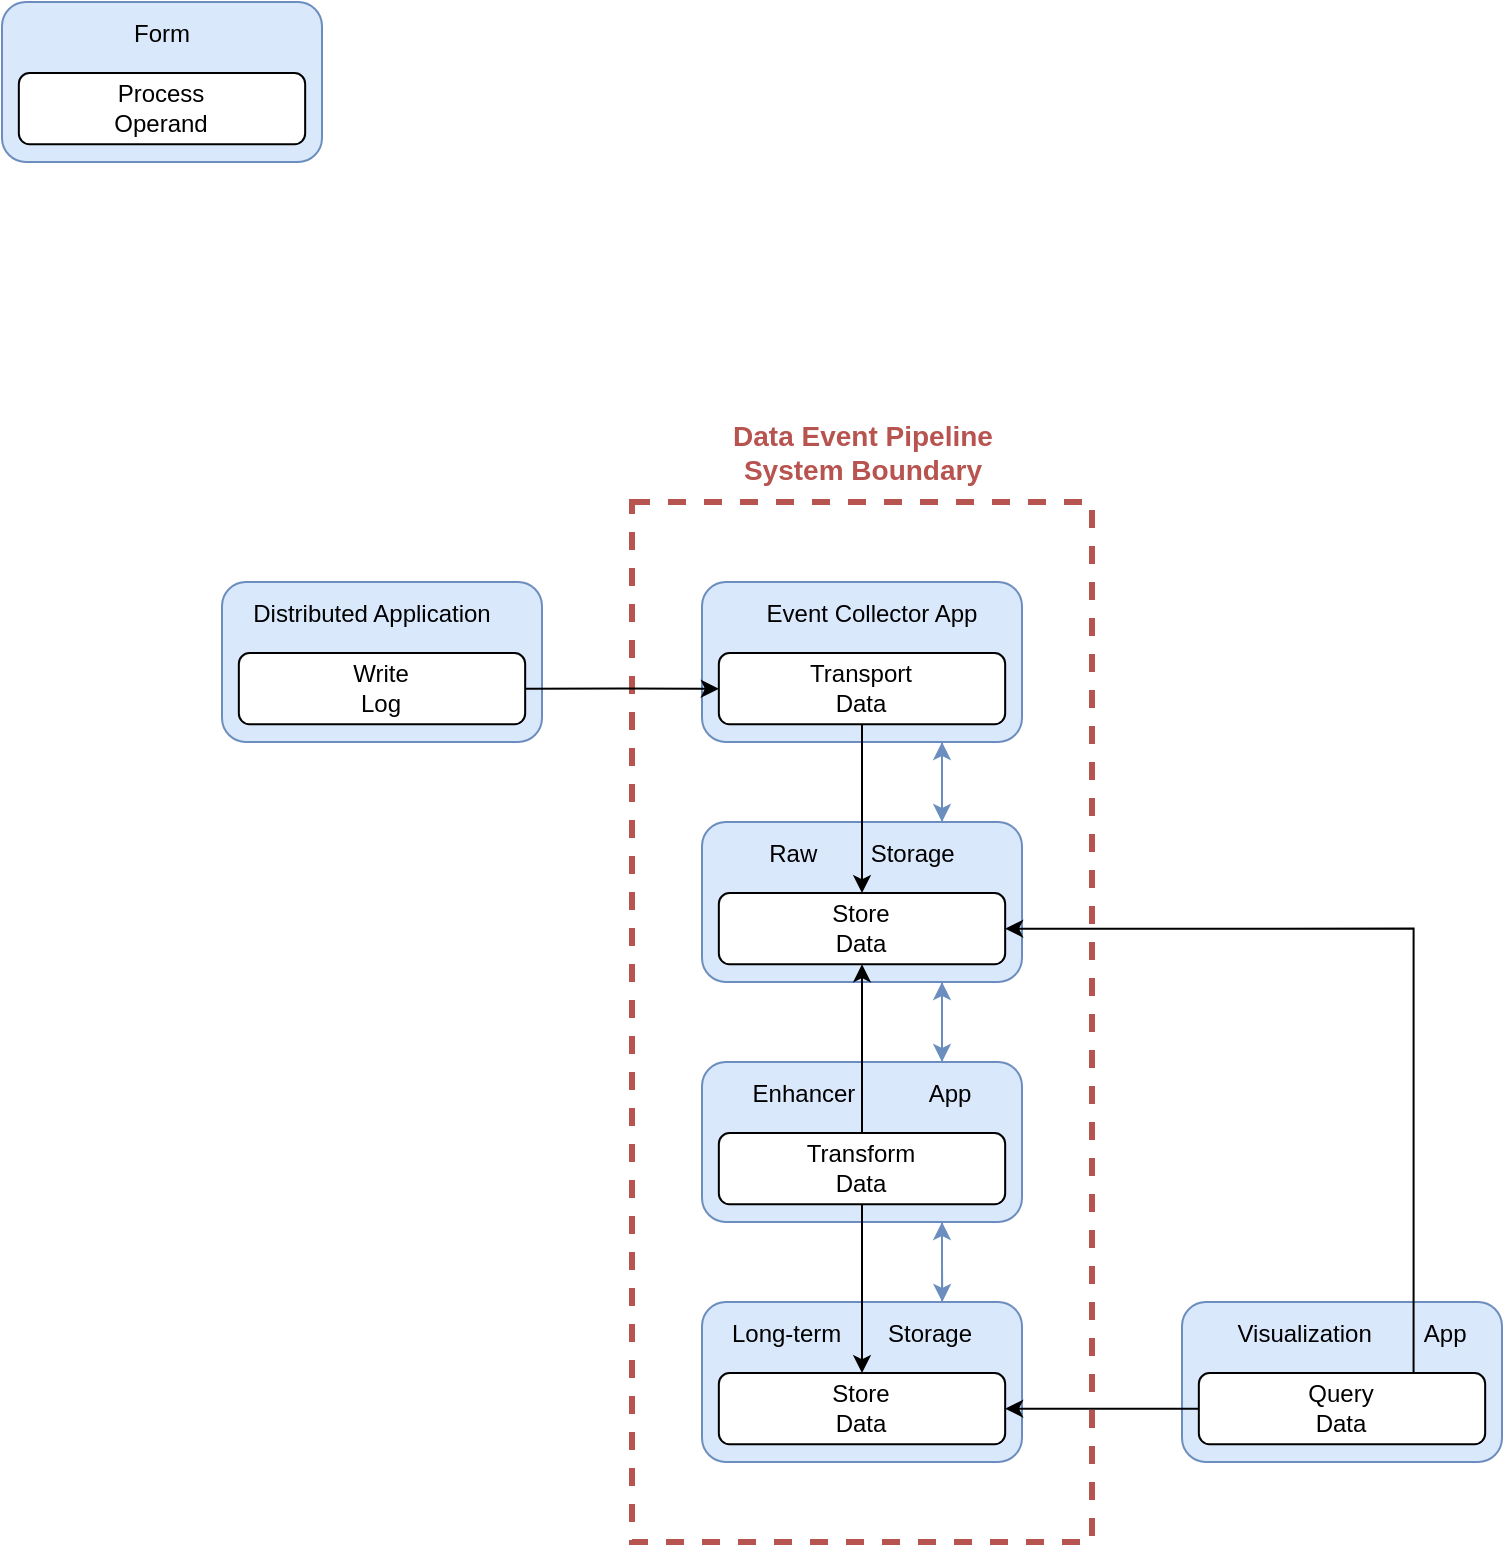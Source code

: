 <mxfile version="16.5.5" type="device"><diagram id="LeaRA74rIcBc0RQF3wQF" name="Page-1"><mxGraphModel dx="1457" dy="1501" grid="1" gridSize="10" guides="1" tooltips="1" connect="1" arrows="1" fold="1" page="1" pageScale="1" pageWidth="827" pageHeight="1169" math="0" shadow="0"><root><mxCell id="0"/><mxCell id="1" parent="0"/><mxCell id="NK9VLNp5R2KmzAtnoc89-41" value="" style="rounded=0;whiteSpace=wrap;html=1;fillColor=none;strokeColor=#B85450;dashed=1;strokeWidth=3;" parent="1" vertex="1"><mxGeometry x="245" y="160" width="230" height="520" as="geometry"/></mxCell><mxCell id="NK9VLNp5R2KmzAtnoc89-10" value="" style="group" parent="1" vertex="1" connectable="0"><mxGeometry x="-70" y="-90" width="160" height="80" as="geometry"/></mxCell><mxCell id="NK9VLNp5R2KmzAtnoc89-1" value="" style="rounded=1;whiteSpace=wrap;html=1;fillColor=#dae8fc;strokeColor=#6c8ebf;" parent="NK9VLNp5R2KmzAtnoc89-10" vertex="1"><mxGeometry width="160" height="80" as="geometry"/></mxCell><mxCell id="NK9VLNp5R2KmzAtnoc89-2" value="" style="rounded=1;whiteSpace=wrap;html=1;" parent="NK9VLNp5R2KmzAtnoc89-10" vertex="1"><mxGeometry x="8.421" y="35.556" width="143.158" height="35.556" as="geometry"/></mxCell><mxCell id="NK9VLNp5R2KmzAtnoc89-3" value="Form" style="text;html=1;strokeColor=none;fillColor=none;align=center;verticalAlign=middle;whiteSpace=wrap;rounded=0;" parent="NK9VLNp5R2KmzAtnoc89-10" vertex="1"><mxGeometry y="2.667" width="160" height="26.667" as="geometry"/></mxCell><mxCell id="NK9VLNp5R2KmzAtnoc89-4" value="Process&lt;br&gt;Operand" style="text;html=1;strokeColor=none;fillColor=none;align=center;verticalAlign=middle;whiteSpace=wrap;rounded=0;" parent="NK9VLNp5R2KmzAtnoc89-10" vertex="1"><mxGeometry x="8.421" y="35.556" width="143.158" height="35.556" as="geometry"/></mxCell><mxCell id="NK9VLNp5R2KmzAtnoc89-11" value="" style="group" parent="1" vertex="1" connectable="0"><mxGeometry x="40" y="200" width="160" height="80" as="geometry"/></mxCell><mxCell id="NK9VLNp5R2KmzAtnoc89-12" value="" style="rounded=1;whiteSpace=wrap;html=1;fillColor=#dae8fc;strokeColor=#6c8ebf;" parent="NK9VLNp5R2KmzAtnoc89-11" vertex="1"><mxGeometry width="160" height="80" as="geometry"/></mxCell><mxCell id="NK9VLNp5R2KmzAtnoc89-13" value="" style="rounded=1;whiteSpace=wrap;html=1;" parent="NK9VLNp5R2KmzAtnoc89-11" vertex="1"><mxGeometry x="8.421" y="35.556" width="143.158" height="35.556" as="geometry"/></mxCell><mxCell id="NK9VLNp5R2KmzAtnoc89-14" value="Distributed Application" style="text;html=1;strokeColor=none;fillColor=none;align=center;verticalAlign=middle;whiteSpace=wrap;rounded=0;" parent="NK9VLNp5R2KmzAtnoc89-11" vertex="1"><mxGeometry y="2.67" width="150" height="26.67" as="geometry"/></mxCell><mxCell id="NK9VLNp5R2KmzAtnoc89-15" value="Write&lt;br&gt;Log" style="text;html=1;strokeColor=none;fillColor=none;align=center;verticalAlign=middle;whiteSpace=wrap;rounded=0;" parent="NK9VLNp5R2KmzAtnoc89-11" vertex="1"><mxGeometry x="8.421" y="35.556" width="143.158" height="35.556" as="geometry"/></mxCell><mxCell id="NK9VLNp5R2KmzAtnoc89-16" value="" style="group" parent="1" vertex="1" connectable="0"><mxGeometry x="280" y="200" width="160" height="80" as="geometry"/></mxCell><mxCell id="NK9VLNp5R2KmzAtnoc89-17" value="" style="rounded=1;whiteSpace=wrap;html=1;fillColor=#dae8fc;strokeColor=#6c8ebf;" parent="NK9VLNp5R2KmzAtnoc89-16" vertex="1"><mxGeometry width="160" height="80" as="geometry"/></mxCell><mxCell id="NK9VLNp5R2KmzAtnoc89-18" value="" style="rounded=1;whiteSpace=wrap;html=1;" parent="NK9VLNp5R2KmzAtnoc89-16" vertex="1"><mxGeometry x="8.421" y="35.556" width="143.158" height="35.556" as="geometry"/></mxCell><mxCell id="NK9VLNp5R2KmzAtnoc89-19" value="Event Collector App" style="text;html=1;strokeColor=none;fillColor=none;align=center;verticalAlign=middle;whiteSpace=wrap;rounded=0;" parent="NK9VLNp5R2KmzAtnoc89-16" vertex="1"><mxGeometry x="10" y="2.67" width="150" height="26.67" as="geometry"/></mxCell><mxCell id="NK9VLNp5R2KmzAtnoc89-20" value="Transport&lt;br&gt;Data" style="text;html=1;strokeColor=none;fillColor=none;align=center;verticalAlign=middle;whiteSpace=wrap;rounded=0;" parent="NK9VLNp5R2KmzAtnoc89-16" vertex="1"><mxGeometry x="8.421" y="35.556" width="143.158" height="35.556" as="geometry"/></mxCell><mxCell id="NK9VLNp5R2KmzAtnoc89-21" value="" style="group" parent="1" vertex="1" connectable="0"><mxGeometry x="280" y="320" width="160" height="80" as="geometry"/></mxCell><mxCell id="NK9VLNp5R2KmzAtnoc89-22" value="" style="rounded=1;whiteSpace=wrap;html=1;fillColor=#dae8fc;strokeColor=#6c8ebf;" parent="NK9VLNp5R2KmzAtnoc89-21" vertex="1"><mxGeometry width="160" height="80" as="geometry"/></mxCell><mxCell id="NK9VLNp5R2KmzAtnoc89-23" value="" style="rounded=1;whiteSpace=wrap;html=1;" parent="NK9VLNp5R2KmzAtnoc89-21" vertex="1"><mxGeometry x="8.421" y="35.556" width="143.158" height="35.556" as="geometry"/></mxCell><mxCell id="NK9VLNp5R2KmzAtnoc89-24" value="Raw&amp;nbsp; &amp;nbsp; &amp;nbsp; &amp;nbsp; Storage" style="text;html=1;strokeColor=none;fillColor=none;align=center;verticalAlign=middle;whiteSpace=wrap;rounded=0;" parent="NK9VLNp5R2KmzAtnoc89-21" vertex="1"><mxGeometry y="2.667" width="160" height="26.667" as="geometry"/></mxCell><mxCell id="NK9VLNp5R2KmzAtnoc89-25" value="Store&lt;br&gt;Data" style="text;html=1;strokeColor=none;fillColor=none;align=center;verticalAlign=middle;whiteSpace=wrap;rounded=0;" parent="NK9VLNp5R2KmzAtnoc89-21" vertex="1"><mxGeometry x="8.421" y="35.556" width="143.158" height="35.556" as="geometry"/></mxCell><mxCell id="NK9VLNp5R2KmzAtnoc89-31" value="" style="group" parent="1" vertex="1" connectable="0"><mxGeometry x="280" y="560" width="160" height="80" as="geometry"/></mxCell><mxCell id="NK9VLNp5R2KmzAtnoc89-32" value="" style="rounded=1;whiteSpace=wrap;html=1;fillColor=#dae8fc;strokeColor=#6c8ebf;" parent="NK9VLNp5R2KmzAtnoc89-31" vertex="1"><mxGeometry width="160" height="80" as="geometry"/></mxCell><mxCell id="NK9VLNp5R2KmzAtnoc89-33" value="" style="rounded=1;whiteSpace=wrap;html=1;" parent="NK9VLNp5R2KmzAtnoc89-31" vertex="1"><mxGeometry x="8.421" y="35.556" width="143.158" height="35.556" as="geometry"/></mxCell><mxCell id="NK9VLNp5R2KmzAtnoc89-34" value="Long-term&amp;nbsp; &amp;nbsp; &amp;nbsp; &amp;nbsp;Storage" style="text;html=1;strokeColor=none;fillColor=none;align=center;verticalAlign=middle;whiteSpace=wrap;rounded=0;" parent="NK9VLNp5R2KmzAtnoc89-31" vertex="1"><mxGeometry y="2.67" width="150" height="26.67" as="geometry"/></mxCell><mxCell id="NK9VLNp5R2KmzAtnoc89-35" value="Store&lt;br&gt;Data" style="text;html=1;strokeColor=none;fillColor=none;align=center;verticalAlign=middle;whiteSpace=wrap;rounded=0;" parent="NK9VLNp5R2KmzAtnoc89-31" vertex="1"><mxGeometry x="8.421" y="35.556" width="143.158" height="35.556" as="geometry"/></mxCell><mxCell id="NK9VLNp5R2KmzAtnoc89-36" value="" style="group" parent="1" vertex="1" connectable="0"><mxGeometry x="520" y="560" width="160" height="80" as="geometry"/></mxCell><mxCell id="NK9VLNp5R2KmzAtnoc89-37" value="" style="rounded=1;whiteSpace=wrap;html=1;fillColor=#dae8fc;strokeColor=#6c8ebf;" parent="NK9VLNp5R2KmzAtnoc89-36" vertex="1"><mxGeometry width="160" height="80" as="geometry"/></mxCell><mxCell id="NK9VLNp5R2KmzAtnoc89-38" value="" style="rounded=1;whiteSpace=wrap;html=1;" parent="NK9VLNp5R2KmzAtnoc89-36" vertex="1"><mxGeometry x="8.421" y="35.556" width="143.158" height="35.556" as="geometry"/></mxCell><mxCell id="NK9VLNp5R2KmzAtnoc89-39" value="Visualization&amp;nbsp; &amp;nbsp; &amp;nbsp; &amp;nbsp; App" style="text;html=1;strokeColor=none;fillColor=none;align=center;verticalAlign=middle;whiteSpace=wrap;rounded=0;" parent="NK9VLNp5R2KmzAtnoc89-36" vertex="1"><mxGeometry x="10" y="2.67" width="150" height="26.67" as="geometry"/></mxCell><mxCell id="NK9VLNp5R2KmzAtnoc89-40" value="Query&lt;br&gt;Data" style="text;html=1;strokeColor=none;fillColor=none;align=center;verticalAlign=middle;whiteSpace=wrap;rounded=0;" parent="NK9VLNp5R2KmzAtnoc89-36" vertex="1"><mxGeometry x="8.421" y="35.556" width="143.158" height="35.556" as="geometry"/></mxCell><mxCell id="NK9VLNp5R2KmzAtnoc89-42" value="Data Event Pipeline&lt;br style=&quot;font-size: 14px;&quot;&gt;System Boundary" style="text;html=1;strokeColor=none;fillColor=none;align=center;verticalAlign=middle;whiteSpace=wrap;rounded=0;dashed=1;fontSize=14;fontStyle=1;fontColor=#B85450;" parent="1" vertex="1"><mxGeometry x="287.5" y="120" width="145" height="30" as="geometry"/></mxCell><mxCell id="NK9VLNp5R2KmzAtnoc89-61" style="edgeStyle=orthogonalEdgeStyle;rounded=0;orthogonalLoop=1;jettySize=auto;html=1;exitX=0.75;exitY=0;exitDx=0;exitDy=0;entryX=0.75;entryY=1;entryDx=0;entryDy=0;fontSize=14;fontColor=#B85450;endArrow=classic;endFill=1;strokeWidth=1;fillColor=#dae8fc;strokeColor=#6c8ebf;" parent="1" source="NK9VLNp5R2KmzAtnoc89-27" target="NK9VLNp5R2KmzAtnoc89-22" edge="1"><mxGeometry relative="1" as="geometry"/></mxCell><mxCell id="NK9VLNp5R2KmzAtnoc89-62" style="edgeStyle=orthogonalEdgeStyle;rounded=0;orthogonalLoop=1;jettySize=auto;html=1;exitX=0.75;exitY=1;exitDx=0;exitDy=0;fontSize=14;fontColor=#B85450;endArrow=classic;endFill=1;strokeWidth=1;fillColor=#dae8fc;strokeColor=#6c8ebf;" parent="1" source="NK9VLNp5R2KmzAtnoc89-27" edge="1"><mxGeometry relative="1" as="geometry"><mxPoint x="400.143" y="560" as="targetPoint"/></mxGeometry></mxCell><mxCell id="NK9VLNp5R2KmzAtnoc89-27" value="" style="rounded=1;whiteSpace=wrap;html=1;fillColor=#dae8fc;strokeColor=#6c8ebf;" parent="1" vertex="1"><mxGeometry x="280" y="440" width="160" height="80" as="geometry"/></mxCell><mxCell id="NK9VLNp5R2KmzAtnoc89-28" value="" style="rounded=1;whiteSpace=wrap;html=1;" parent="1" vertex="1"><mxGeometry x="288.421" y="475.556" width="143.158" height="35.556" as="geometry"/></mxCell><mxCell id="NK9VLNp5R2KmzAtnoc89-29" value="Enhancer&amp;nbsp; &amp;nbsp; &amp;nbsp; &amp;nbsp; &amp;nbsp; &amp;nbsp;App" style="text;html=1;strokeColor=none;fillColor=none;align=center;verticalAlign=middle;whiteSpace=wrap;rounded=0;" parent="1" vertex="1"><mxGeometry x="280" y="442.667" width="160" height="26.667" as="geometry"/></mxCell><mxCell id="NK9VLNp5R2KmzAtnoc89-68" style="edgeStyle=orthogonalEdgeStyle;rounded=0;orthogonalLoop=1;jettySize=auto;html=1;exitX=0.5;exitY=0;exitDx=0;exitDy=0;entryX=0.5;entryY=1;entryDx=0;entryDy=0;fontSize=14;fontColor=#B85450;endArrow=classic;endFill=1;strokeWidth=1;" parent="1" source="NK9VLNp5R2KmzAtnoc89-30" target="NK9VLNp5R2KmzAtnoc89-25" edge="1"><mxGeometry relative="1" as="geometry"/></mxCell><mxCell id="NK9VLNp5R2KmzAtnoc89-69" style="edgeStyle=orthogonalEdgeStyle;rounded=0;orthogonalLoop=1;jettySize=auto;html=1;exitX=0.5;exitY=1;exitDx=0;exitDy=0;fontSize=14;fontColor=#B85450;endArrow=classic;endFill=1;strokeWidth=1;" parent="1" source="NK9VLNp5R2KmzAtnoc89-30" target="NK9VLNp5R2KmzAtnoc89-35" edge="1"><mxGeometry relative="1" as="geometry"/></mxCell><mxCell id="NK9VLNp5R2KmzAtnoc89-30" value="Transform&lt;br&gt;Data" style="text;html=1;strokeColor=none;fillColor=none;align=center;verticalAlign=middle;whiteSpace=wrap;rounded=0;" parent="1" vertex="1"><mxGeometry x="288.421" y="475.556" width="143.158" height="35.556" as="geometry"/></mxCell><mxCell id="NK9VLNp5R2KmzAtnoc89-59" style="edgeStyle=orthogonalEdgeStyle;rounded=0;orthogonalLoop=1;jettySize=auto;html=1;exitX=0.75;exitY=1;exitDx=0;exitDy=0;entryX=0.75;entryY=0;entryDx=0;entryDy=0;fontSize=14;fontColor=#B85450;endArrow=classic;endFill=1;strokeWidth=1;fillColor=#dae8fc;strokeColor=#6c8ebf;" parent="1" source="NK9VLNp5R2KmzAtnoc89-17" target="NK9VLNp5R2KmzAtnoc89-22" edge="1"><mxGeometry relative="1" as="geometry"/></mxCell><mxCell id="NK9VLNp5R2KmzAtnoc89-60" style="edgeStyle=orthogonalEdgeStyle;rounded=0;orthogonalLoop=1;jettySize=auto;html=1;exitX=0.75;exitY=1;exitDx=0;exitDy=0;entryX=0.75;entryY=0;entryDx=0;entryDy=0;fontSize=14;fontColor=#B85450;endArrow=classic;endFill=1;strokeWidth=1;fillColor=#dae8fc;strokeColor=#6c8ebf;" parent="1" source="NK9VLNp5R2KmzAtnoc89-22" target="NK9VLNp5R2KmzAtnoc89-27" edge="1"><mxGeometry relative="1" as="geometry"/></mxCell><mxCell id="NK9VLNp5R2KmzAtnoc89-67" style="edgeStyle=orthogonalEdgeStyle;rounded=0;orthogonalLoop=1;jettySize=auto;html=1;exitX=0.5;exitY=1;exitDx=0;exitDy=0;fontSize=14;fontColor=#B85450;endArrow=classic;endFill=1;strokeWidth=1;" parent="1" source="NK9VLNp5R2KmzAtnoc89-20" target="NK9VLNp5R2KmzAtnoc89-25" edge="1"><mxGeometry relative="1" as="geometry"/></mxCell><mxCell id="NK9VLNp5R2KmzAtnoc89-70" style="edgeStyle=orthogonalEdgeStyle;rounded=0;orthogonalLoop=1;jettySize=auto;html=1;exitX=0;exitY=0.5;exitDx=0;exitDy=0;entryX=1;entryY=0.5;entryDx=0;entryDy=0;fontSize=14;fontColor=#B85450;endArrow=classic;endFill=1;strokeWidth=1;" parent="1" source="NK9VLNp5R2KmzAtnoc89-40" target="NK9VLNp5R2KmzAtnoc89-35" edge="1"><mxGeometry relative="1" as="geometry"/></mxCell><mxCell id="80_274c1P5QA0J4ejjMd-2" style="edgeStyle=orthogonalEdgeStyle;rounded=0;orthogonalLoop=1;jettySize=auto;html=1;exitX=0.75;exitY=0;exitDx=0;exitDy=0;fillColor=#dae8fc;strokeColor=#6c8ebf;" edge="1" parent="1" source="NK9VLNp5R2KmzAtnoc89-32"><mxGeometry relative="1" as="geometry"><mxPoint x="400" y="520" as="targetPoint"/></mxGeometry></mxCell><mxCell id="80_274c1P5QA0J4ejjMd-4" style="edgeStyle=orthogonalEdgeStyle;rounded=0;orthogonalLoop=1;jettySize=auto;html=1;exitX=0.75;exitY=0;exitDx=0;exitDy=0;entryX=1;entryY=0.5;entryDx=0;entryDy=0;" edge="1" parent="1" source="NK9VLNp5R2KmzAtnoc89-40" target="NK9VLNp5R2KmzAtnoc89-25"><mxGeometry relative="1" as="geometry"/></mxCell><mxCell id="80_274c1P5QA0J4ejjMd-6" style="edgeStyle=orthogonalEdgeStyle;rounded=0;orthogonalLoop=1;jettySize=auto;html=1;exitX=0.75;exitY=0;exitDx=0;exitDy=0;entryX=0.75;entryY=1;entryDx=0;entryDy=0;fillColor=#dae8fc;strokeColor=#6c8ebf;" edge="1" parent="1" source="NK9VLNp5R2KmzAtnoc89-22" target="NK9VLNp5R2KmzAtnoc89-17"><mxGeometry relative="1" as="geometry"/></mxCell><mxCell id="80_274c1P5QA0J4ejjMd-7" style="edgeStyle=orthogonalEdgeStyle;rounded=0;orthogonalLoop=1;jettySize=auto;html=1;exitX=1;exitY=0.5;exitDx=0;exitDy=0;" edge="1" parent="1" source="NK9VLNp5R2KmzAtnoc89-15" target="NK9VLNp5R2KmzAtnoc89-20"><mxGeometry relative="1" as="geometry"/></mxCell></root></mxGraphModel></diagram></mxfile>